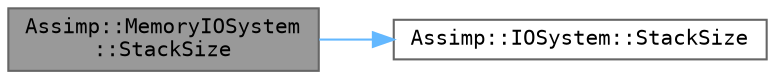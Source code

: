 digraph "Assimp::MemoryIOSystem::StackSize"
{
 // LATEX_PDF_SIZE
  bgcolor="transparent";
  edge [fontname=Terminal,fontsize=10,labelfontname=Helvetica,labelfontsize=10];
  node [fontname=Terminal,fontsize=10,shape=box,height=0.2,width=0.4];
  rankdir="LR";
  Node1 [label="Assimp::MemoryIOSystem\l::StackSize",height=0.2,width=0.4,color="gray40", fillcolor="grey60", style="filled", fontcolor="black",tooltip="Returns the stack size."];
  Node1 -> Node2 [color="steelblue1",style="solid"];
  Node2 [label="Assimp::IOSystem::StackSize",height=0.2,width=0.4,color="grey40", fillcolor="white", style="filled",URL="$class_assimp_1_1_i_o_system.html#a1f3180cefbb447b4b8c628dcaf95fc69",tooltip="Returns the number of directories stored on the stack."];
}
